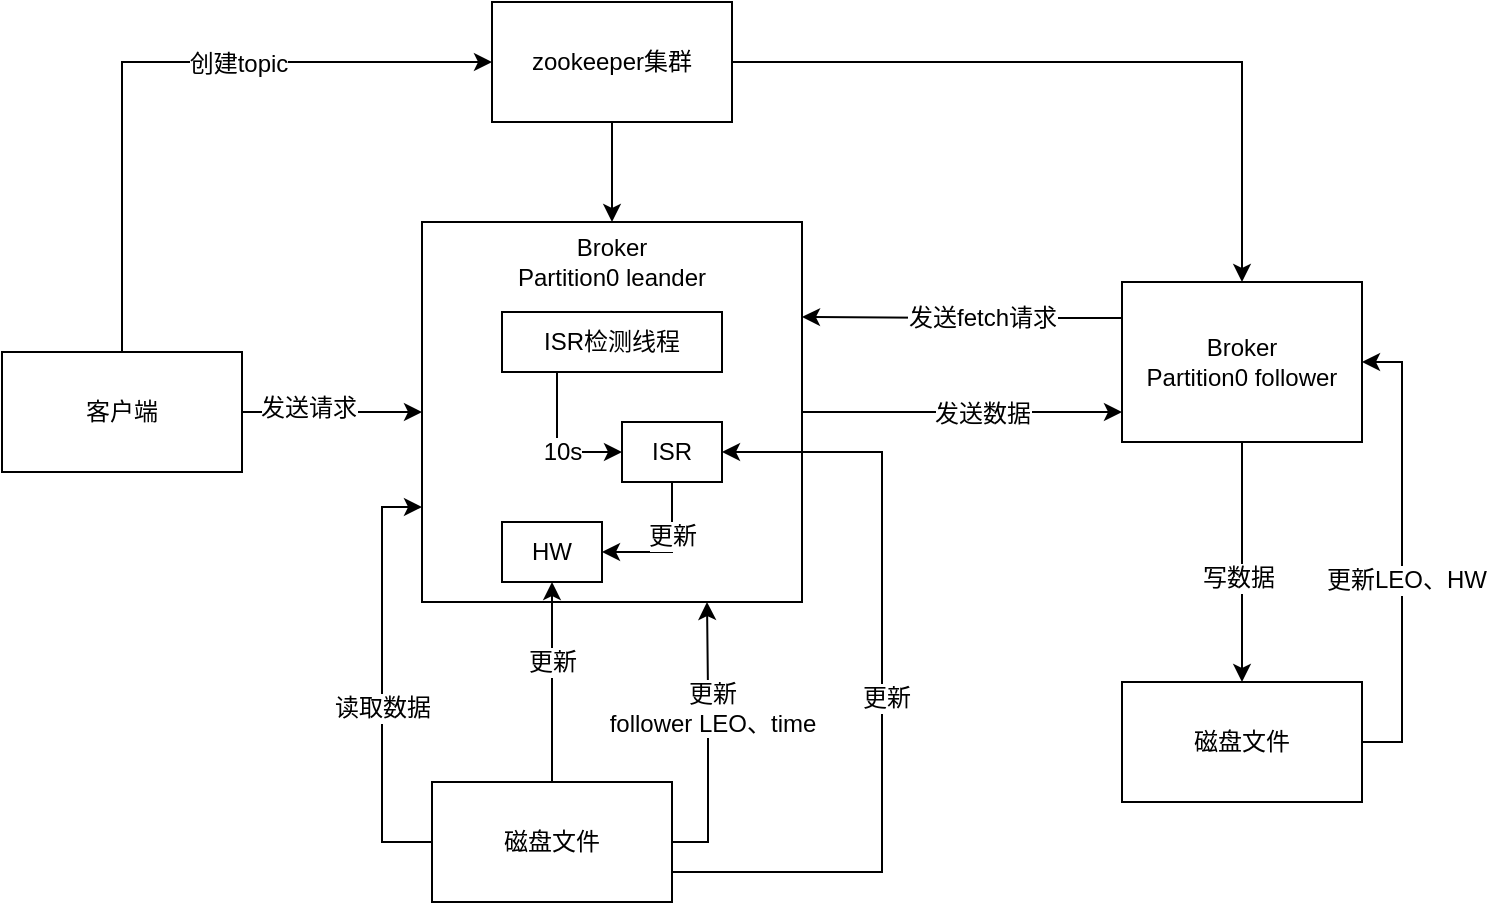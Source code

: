 <mxfile version="12.7.2" type="github">
  <diagram id="POuYcbVOxiq2fnf-8Wsg" name="第 1 页">
    <mxGraphModel dx="881" dy="378" grid="1" gridSize="10" guides="1" tooltips="1" connect="1" arrows="1" fold="1" page="1" pageScale="1" pageWidth="827" pageHeight="1169" math="0" shadow="0">
      <root>
        <mxCell id="0" />
        <mxCell id="1" parent="0" />
        <mxCell id="ii9r5_IIq6GUErk3aqry-11" style="edgeStyle=orthogonalEdgeStyle;rounded=0;orthogonalLoop=1;jettySize=auto;html=1;entryX=0;entryY=0.5;entryDx=0;entryDy=0;" edge="1" parent="1" source="ii9r5_IIq6GUErk3aqry-1" target="ii9r5_IIq6GUErk3aqry-2">
          <mxGeometry relative="1" as="geometry" />
        </mxCell>
        <mxCell id="ii9r5_IIq6GUErk3aqry-12" value="发送请求" style="text;html=1;align=center;verticalAlign=middle;resizable=0;points=[];labelBackgroundColor=#ffffff;" vertex="1" connectable="0" parent="ii9r5_IIq6GUErk3aqry-11">
          <mxGeometry x="-0.276" y="2" relative="1" as="geometry">
            <mxPoint as="offset" />
          </mxGeometry>
        </mxCell>
        <mxCell id="ii9r5_IIq6GUErk3aqry-14" style="edgeStyle=orthogonalEdgeStyle;rounded=0;orthogonalLoop=1;jettySize=auto;html=1;entryX=0;entryY=0.5;entryDx=0;entryDy=0;" edge="1" parent="1" source="ii9r5_IIq6GUErk3aqry-1" target="ii9r5_IIq6GUErk3aqry-13">
          <mxGeometry relative="1" as="geometry">
            <Array as="points">
              <mxPoint x="90" y="100" />
            </Array>
          </mxGeometry>
        </mxCell>
        <mxCell id="ii9r5_IIq6GUErk3aqry-15" value="创建topic" style="text;html=1;align=center;verticalAlign=middle;resizable=0;points=[];labelBackgroundColor=#ffffff;" vertex="1" connectable="0" parent="ii9r5_IIq6GUErk3aqry-14">
          <mxGeometry x="-0.127" y="-58" relative="1" as="geometry">
            <mxPoint as="offset" />
          </mxGeometry>
        </mxCell>
        <mxCell id="ii9r5_IIq6GUErk3aqry-1" value="客户端" style="rounded=0;whiteSpace=wrap;html=1;" vertex="1" parent="1">
          <mxGeometry x="30" y="245" width="120" height="60" as="geometry" />
        </mxCell>
        <mxCell id="ii9r5_IIq6GUErk3aqry-28" style="edgeStyle=orthogonalEdgeStyle;rounded=0;orthogonalLoop=1;jettySize=auto;html=1;" edge="1" parent="1" source="ii9r5_IIq6GUErk3aqry-2" target="ii9r5_IIq6GUErk3aqry-27">
          <mxGeometry relative="1" as="geometry">
            <Array as="points">
              <mxPoint x="550" y="275" />
              <mxPoint x="550" y="275" />
            </Array>
          </mxGeometry>
        </mxCell>
        <mxCell id="ii9r5_IIq6GUErk3aqry-30" value="发送数据" style="text;html=1;align=center;verticalAlign=middle;resizable=0;points=[];labelBackgroundColor=#ffffff;" vertex="1" connectable="0" parent="ii9r5_IIq6GUErk3aqry-28">
          <mxGeometry x="0.5" y="-30" relative="1" as="geometry">
            <mxPoint x="-30" y="-29" as="offset" />
          </mxGeometry>
        </mxCell>
        <mxCell id="ii9r5_IIq6GUErk3aqry-2" value="" style="rounded=0;whiteSpace=wrap;html=1;" vertex="1" parent="1">
          <mxGeometry x="240" y="180" width="190" height="190" as="geometry" />
        </mxCell>
        <mxCell id="ii9r5_IIq6GUErk3aqry-3" value="Broker&lt;br&gt;Partition0 leander" style="text;html=1;strokeColor=none;fillColor=none;align=center;verticalAlign=middle;whiteSpace=wrap;rounded=0;" vertex="1" parent="1">
          <mxGeometry x="256" y="190" width="157.5" height="20" as="geometry" />
        </mxCell>
        <mxCell id="ii9r5_IIq6GUErk3aqry-6" style="edgeStyle=orthogonalEdgeStyle;rounded=0;orthogonalLoop=1;jettySize=auto;html=1;exitX=0.25;exitY=1;exitDx=0;exitDy=0;entryX=0;entryY=0.5;entryDx=0;entryDy=0;" edge="1" parent="1" source="ii9r5_IIq6GUErk3aqry-4" target="ii9r5_IIq6GUErk3aqry-5">
          <mxGeometry relative="1" as="geometry" />
        </mxCell>
        <mxCell id="ii9r5_IIq6GUErk3aqry-7" value="10s" style="text;html=1;align=center;verticalAlign=middle;resizable=0;points=[];labelBackgroundColor=#ffffff;" vertex="1" connectable="0" parent="ii9r5_IIq6GUErk3aqry-6">
          <mxGeometry x="0.085" y="2" relative="1" as="geometry">
            <mxPoint as="offset" />
          </mxGeometry>
        </mxCell>
        <mxCell id="ii9r5_IIq6GUErk3aqry-4" value="ISR检测线程" style="rounded=0;whiteSpace=wrap;html=1;" vertex="1" parent="1">
          <mxGeometry x="280" y="225" width="110" height="30" as="geometry" />
        </mxCell>
        <mxCell id="ii9r5_IIq6GUErk3aqry-9" style="edgeStyle=orthogonalEdgeStyle;rounded=0;orthogonalLoop=1;jettySize=auto;html=1;entryX=1;entryY=0.5;entryDx=0;entryDy=0;" edge="1" parent="1" source="ii9r5_IIq6GUErk3aqry-5" target="ii9r5_IIq6GUErk3aqry-8">
          <mxGeometry relative="1" as="geometry">
            <Array as="points">
              <mxPoint x="365" y="345" />
            </Array>
          </mxGeometry>
        </mxCell>
        <mxCell id="ii9r5_IIq6GUErk3aqry-10" value="更新" style="text;html=1;align=center;verticalAlign=middle;resizable=0;points=[];labelBackgroundColor=#ffffff;" vertex="1" connectable="0" parent="ii9r5_IIq6GUErk3aqry-9">
          <mxGeometry x="-0.229" relative="1" as="geometry">
            <mxPoint as="offset" />
          </mxGeometry>
        </mxCell>
        <mxCell id="ii9r5_IIq6GUErk3aqry-5" value="ISR" style="rounded=0;whiteSpace=wrap;html=1;" vertex="1" parent="1">
          <mxGeometry x="340" y="280" width="50" height="30" as="geometry" />
        </mxCell>
        <mxCell id="ii9r5_IIq6GUErk3aqry-8" value="HW" style="rounded=0;whiteSpace=wrap;html=1;" vertex="1" parent="1">
          <mxGeometry x="280" y="330" width="50" height="30" as="geometry" />
        </mxCell>
        <mxCell id="ii9r5_IIq6GUErk3aqry-26" style="edgeStyle=orthogonalEdgeStyle;rounded=0;orthogonalLoop=1;jettySize=auto;html=1;entryX=0.5;entryY=0;entryDx=0;entryDy=0;" edge="1" parent="1" source="ii9r5_IIq6GUErk3aqry-13" target="ii9r5_IIq6GUErk3aqry-2">
          <mxGeometry relative="1" as="geometry" />
        </mxCell>
        <mxCell id="ii9r5_IIq6GUErk3aqry-32" style="edgeStyle=orthogonalEdgeStyle;rounded=0;orthogonalLoop=1;jettySize=auto;html=1;entryX=0.5;entryY=0;entryDx=0;entryDy=0;" edge="1" parent="1" source="ii9r5_IIq6GUErk3aqry-13" target="ii9r5_IIq6GUErk3aqry-27">
          <mxGeometry relative="1" as="geometry" />
        </mxCell>
        <mxCell id="ii9r5_IIq6GUErk3aqry-13" value="zookeeper集群" style="rounded=0;whiteSpace=wrap;html=1;" vertex="1" parent="1">
          <mxGeometry x="275" y="70" width="120" height="60" as="geometry" />
        </mxCell>
        <mxCell id="ii9r5_IIq6GUErk3aqry-17" style="edgeStyle=orthogonalEdgeStyle;rounded=0;orthogonalLoop=1;jettySize=auto;html=1;entryX=0.5;entryY=1;entryDx=0;entryDy=0;" edge="1" parent="1" source="ii9r5_IIq6GUErk3aqry-16" target="ii9r5_IIq6GUErk3aqry-8">
          <mxGeometry relative="1" as="geometry" />
        </mxCell>
        <mxCell id="ii9r5_IIq6GUErk3aqry-18" value="更新" style="text;html=1;align=center;verticalAlign=middle;resizable=0;points=[];labelBackgroundColor=#ffffff;" vertex="1" connectable="0" parent="ii9r5_IIq6GUErk3aqry-17">
          <mxGeometry x="-0.121" y="-2" relative="1" as="geometry">
            <mxPoint x="-2" y="-15.86" as="offset" />
          </mxGeometry>
        </mxCell>
        <mxCell id="ii9r5_IIq6GUErk3aqry-19" style="edgeStyle=orthogonalEdgeStyle;rounded=0;orthogonalLoop=1;jettySize=auto;html=1;exitX=1;exitY=0.5;exitDx=0;exitDy=0;entryX=0.75;entryY=1;entryDx=0;entryDy=0;" edge="1" parent="1" source="ii9r5_IIq6GUErk3aqry-16" target="ii9r5_IIq6GUErk3aqry-2">
          <mxGeometry relative="1" as="geometry">
            <Array as="points">
              <mxPoint x="383" y="490" />
              <mxPoint x="383" y="415" />
            </Array>
          </mxGeometry>
        </mxCell>
        <mxCell id="ii9r5_IIq6GUErk3aqry-21" value="更新&lt;br&gt;follower LEO、time" style="text;html=1;align=center;verticalAlign=middle;resizable=0;points=[];labelBackgroundColor=#ffffff;" vertex="1" connectable="0" parent="ii9r5_IIq6GUErk3aqry-19">
          <mxGeometry x="0.232" y="-2" relative="1" as="geometry">
            <mxPoint as="offset" />
          </mxGeometry>
        </mxCell>
        <mxCell id="ii9r5_IIq6GUErk3aqry-22" style="edgeStyle=orthogonalEdgeStyle;rounded=0;orthogonalLoop=1;jettySize=auto;html=1;exitX=1;exitY=0.75;exitDx=0;exitDy=0;entryX=1;entryY=0.5;entryDx=0;entryDy=0;" edge="1" parent="1" source="ii9r5_IIq6GUErk3aqry-16" target="ii9r5_IIq6GUErk3aqry-5">
          <mxGeometry relative="1" as="geometry">
            <Array as="points">
              <mxPoint x="470" y="505" />
              <mxPoint x="470" y="295" />
            </Array>
          </mxGeometry>
        </mxCell>
        <mxCell id="ii9r5_IIq6GUErk3aqry-23" value="更新" style="text;html=1;align=center;verticalAlign=middle;resizable=0;points=[];labelBackgroundColor=#ffffff;" vertex="1" connectable="0" parent="ii9r5_IIq6GUErk3aqry-22">
          <mxGeometry x="-0.025" y="-2" relative="1" as="geometry">
            <mxPoint as="offset" />
          </mxGeometry>
        </mxCell>
        <mxCell id="ii9r5_IIq6GUErk3aqry-24" style="edgeStyle=orthogonalEdgeStyle;rounded=0;orthogonalLoop=1;jettySize=auto;html=1;entryX=0;entryY=0.75;entryDx=0;entryDy=0;" edge="1" parent="1" source="ii9r5_IIq6GUErk3aqry-16" target="ii9r5_IIq6GUErk3aqry-2">
          <mxGeometry relative="1" as="geometry">
            <Array as="points">
              <mxPoint x="220" y="490" />
              <mxPoint x="220" y="322" />
            </Array>
          </mxGeometry>
        </mxCell>
        <mxCell id="ii9r5_IIq6GUErk3aqry-25" value="读取数据" style="text;html=1;align=center;verticalAlign=middle;resizable=0;points=[];labelBackgroundColor=#ffffff;" vertex="1" connectable="0" parent="ii9r5_IIq6GUErk3aqry-24">
          <mxGeometry x="-0.134" relative="1" as="geometry">
            <mxPoint as="offset" />
          </mxGeometry>
        </mxCell>
        <mxCell id="ii9r5_IIq6GUErk3aqry-16" value="磁盘文件" style="rounded=0;whiteSpace=wrap;html=1;" vertex="1" parent="1">
          <mxGeometry x="245" y="460" width="120" height="60" as="geometry" />
        </mxCell>
        <mxCell id="ii9r5_IIq6GUErk3aqry-29" style="edgeStyle=orthogonalEdgeStyle;rounded=0;orthogonalLoop=1;jettySize=auto;html=1;exitX=0;exitY=0.25;exitDx=0;exitDy=0;entryX=1;entryY=0.25;entryDx=0;entryDy=0;" edge="1" parent="1" source="ii9r5_IIq6GUErk3aqry-27" target="ii9r5_IIq6GUErk3aqry-2">
          <mxGeometry relative="1" as="geometry">
            <Array as="points">
              <mxPoint x="590" y="228" />
              <mxPoint x="510" y="228" />
            </Array>
          </mxGeometry>
        </mxCell>
        <mxCell id="ii9r5_IIq6GUErk3aqry-31" value="发送fetch请求" style="text;html=1;align=center;verticalAlign=middle;resizable=0;points=[];labelBackgroundColor=#ffffff;" vertex="1" connectable="0" parent="ii9r5_IIq6GUErk3aqry-29">
          <mxGeometry x="0.053" relative="1" as="geometry">
            <mxPoint x="13.48" as="offset" />
          </mxGeometry>
        </mxCell>
        <mxCell id="ii9r5_IIq6GUErk3aqry-34" style="edgeStyle=orthogonalEdgeStyle;rounded=0;orthogonalLoop=1;jettySize=auto;html=1;" edge="1" parent="1" source="ii9r5_IIq6GUErk3aqry-27" target="ii9r5_IIq6GUErk3aqry-33">
          <mxGeometry relative="1" as="geometry" />
        </mxCell>
        <mxCell id="ii9r5_IIq6GUErk3aqry-35" value="写数据" style="text;html=1;align=center;verticalAlign=middle;resizable=0;points=[];labelBackgroundColor=#ffffff;" vertex="1" connectable="0" parent="ii9r5_IIq6GUErk3aqry-34">
          <mxGeometry x="0.131" y="-2" relative="1" as="geometry">
            <mxPoint as="offset" />
          </mxGeometry>
        </mxCell>
        <mxCell id="ii9r5_IIq6GUErk3aqry-27" value="Broker&lt;br&gt;Partition0 follower" style="rounded=0;whiteSpace=wrap;html=1;" vertex="1" parent="1">
          <mxGeometry x="590" y="210" width="120" height="80" as="geometry" />
        </mxCell>
        <mxCell id="ii9r5_IIq6GUErk3aqry-36" style="edgeStyle=orthogonalEdgeStyle;rounded=0;orthogonalLoop=1;jettySize=auto;html=1;entryX=1;entryY=0.5;entryDx=0;entryDy=0;" edge="1" parent="1" source="ii9r5_IIq6GUErk3aqry-33" target="ii9r5_IIq6GUErk3aqry-27">
          <mxGeometry relative="1" as="geometry">
            <Array as="points">
              <mxPoint x="730" y="440" />
              <mxPoint x="730" y="250" />
            </Array>
          </mxGeometry>
        </mxCell>
        <mxCell id="ii9r5_IIq6GUErk3aqry-37" value="更新LEO、HW" style="text;html=1;align=center;verticalAlign=middle;resizable=0;points=[];labelBackgroundColor=#ffffff;" vertex="1" connectable="0" parent="ii9r5_IIq6GUErk3aqry-36">
          <mxGeometry x="-0.118" y="-2" relative="1" as="geometry">
            <mxPoint as="offset" />
          </mxGeometry>
        </mxCell>
        <mxCell id="ii9r5_IIq6GUErk3aqry-33" value="磁盘文件" style="rounded=0;whiteSpace=wrap;html=1;" vertex="1" parent="1">
          <mxGeometry x="590" y="410" width="120" height="60" as="geometry" />
        </mxCell>
      </root>
    </mxGraphModel>
  </diagram>
</mxfile>
